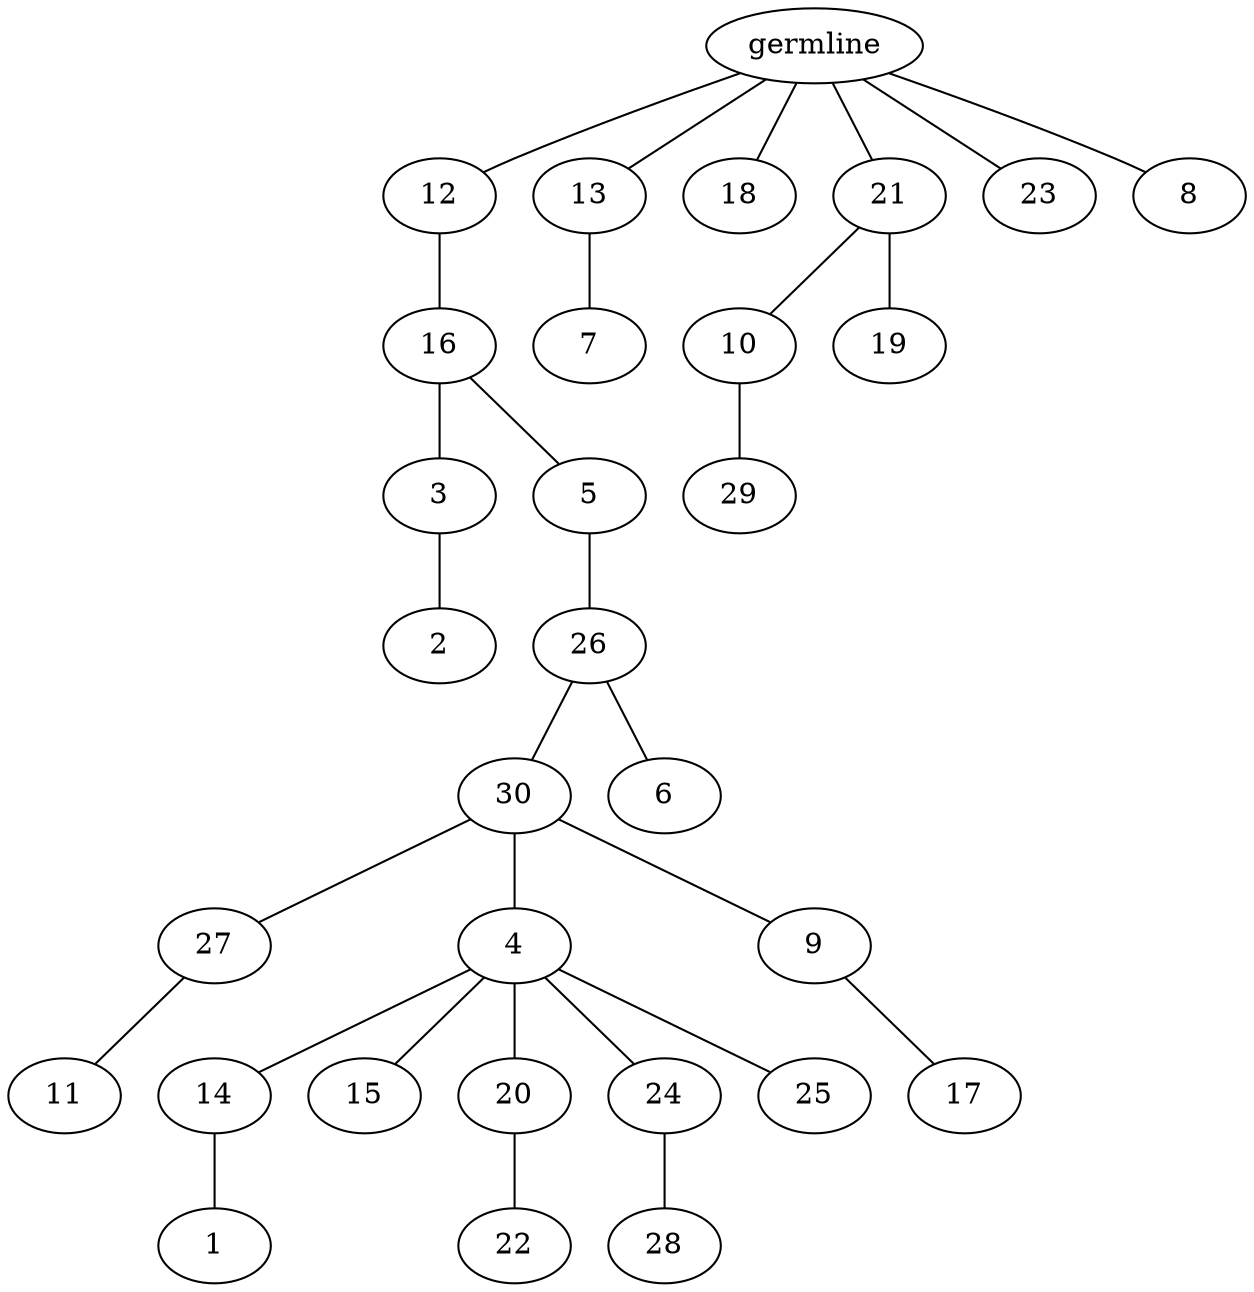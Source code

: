 graph tree {
    "140018071409088" [label="germline"];
    "140018071228960" [label="12"];
    "140018071354240" [label="16"];
    "140018071353616" [label="3"];
    "140018071354144" [label="2"];
    "140018071353712" [label="5"];
    "140018071355056" [label="26"];
    "140018071354912" [label="30"];
    "140018071352800" [label="27"];
    "140018071351504" [label="11"];
    "140018071354960" [label="4"];
    "140018071351552" [label="14"];
    "140018061927328" [label="1"];
    "140018071352416" [label="15"];
    "140018071353040" [label="20"];
    "140018071352704" [label="22"];
    "140018071352464" [label="24"];
    "140018071352608" [label="28"];
    "140018071353184" [label="25"];
    "140018071355248" [label="9"];
    "140018071355344" [label="17"];
    "140018071353520" [label="6"];
    "140018071229152" [label="13"];
    "140018071354384" [label="7"];
    "140018071354480" [label="18"];
    "140018071353136" [label="21"];
    "140018071353760" [label="10"];
    "140018061562448" [label="29"];
    "140018061564080" [label="19"];
    "140018071354720" [label="23"];
    "140018061565232" [label="8"];
    "140018071409088" -- "140018071228960";
    "140018071409088" -- "140018071229152";
    "140018071409088" -- "140018071354480";
    "140018071409088" -- "140018071353136";
    "140018071409088" -- "140018071354720";
    "140018071409088" -- "140018061565232";
    "140018071228960" -- "140018071354240";
    "140018071354240" -- "140018071353616";
    "140018071354240" -- "140018071353712";
    "140018071353616" -- "140018071354144";
    "140018071353712" -- "140018071355056";
    "140018071355056" -- "140018071354912";
    "140018071355056" -- "140018071353520";
    "140018071354912" -- "140018071352800";
    "140018071354912" -- "140018071354960";
    "140018071354912" -- "140018071355248";
    "140018071352800" -- "140018071351504";
    "140018071354960" -- "140018071351552";
    "140018071354960" -- "140018071352416";
    "140018071354960" -- "140018071353040";
    "140018071354960" -- "140018071352464";
    "140018071354960" -- "140018071353184";
    "140018071351552" -- "140018061927328";
    "140018071353040" -- "140018071352704";
    "140018071352464" -- "140018071352608";
    "140018071355248" -- "140018071355344";
    "140018071229152" -- "140018071354384";
    "140018071353136" -- "140018071353760";
    "140018071353136" -- "140018061564080";
    "140018071353760" -- "140018061562448";
}
